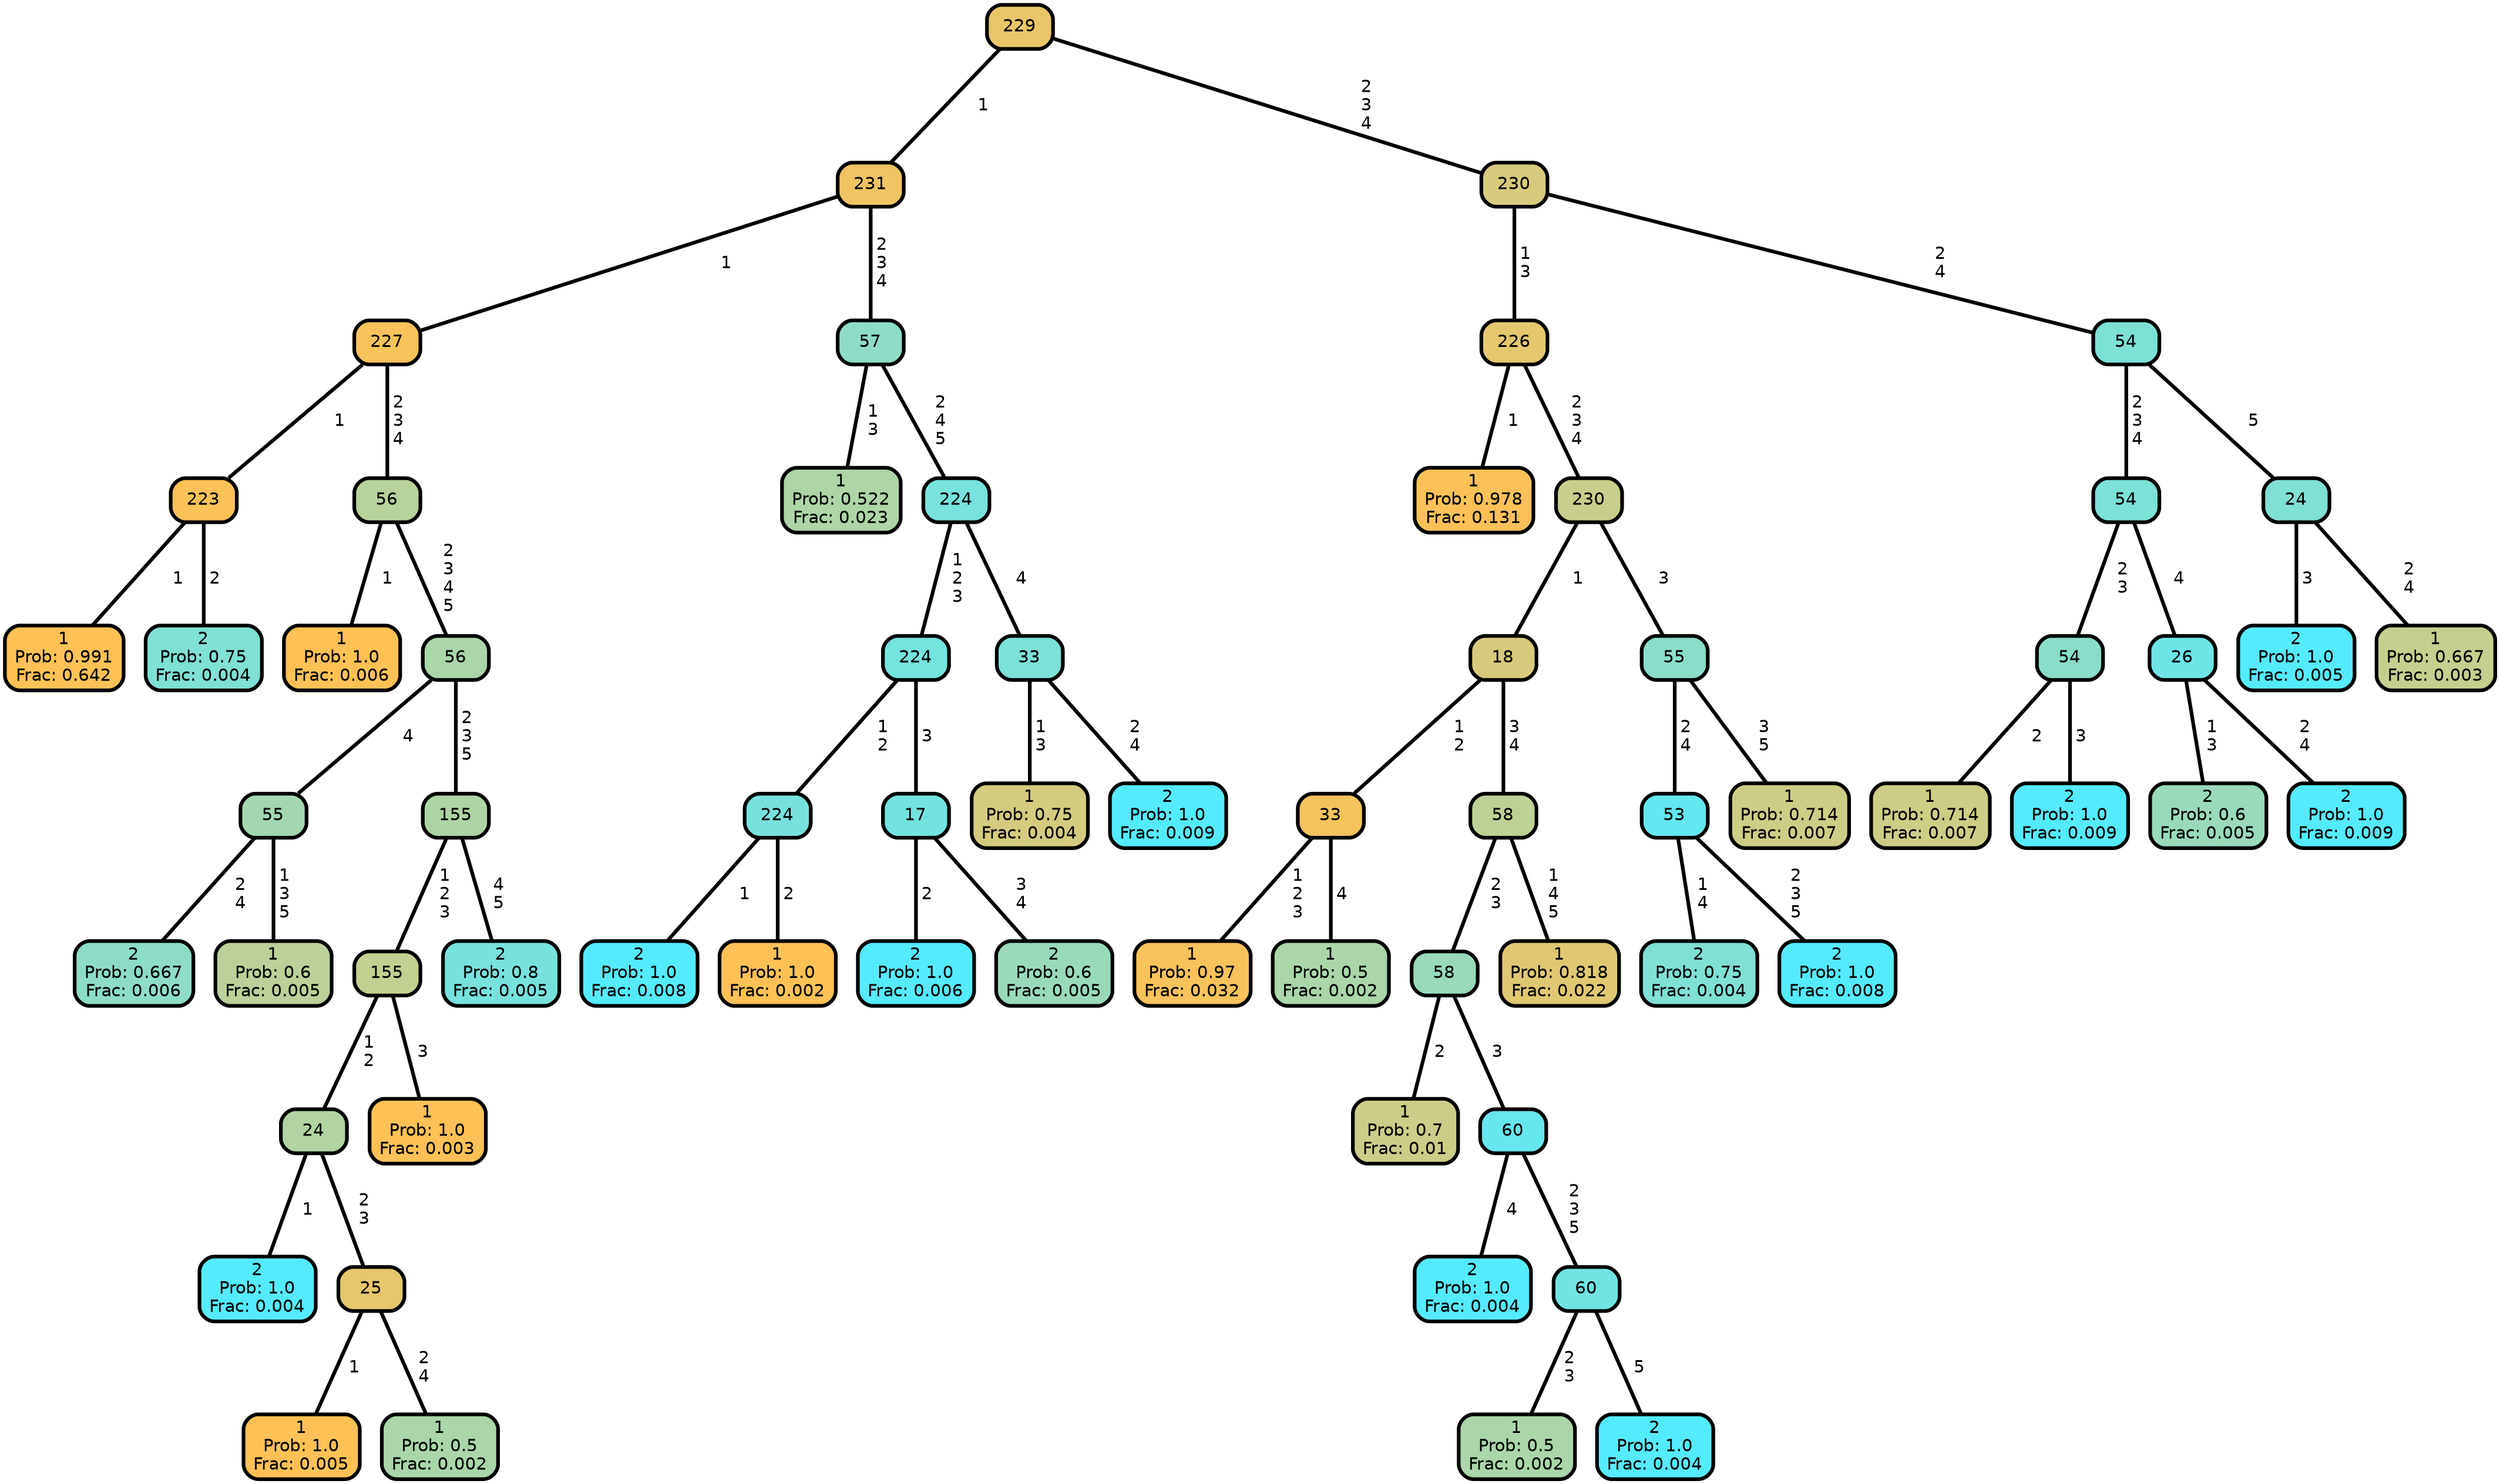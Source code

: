 graph Tree {
node [shape=box, style="filled, rounded",color="black",penwidth="3",fontcolor="black",                 fontname=helvetica] ;
graph [ranksep="0 equally", splines=straight,                 bgcolor=transparent, dpi=200] ;
edge [fontname=helvetica, color=black] ;
0 [label="1
Prob: 0.991
Frac: 0.642", fillcolor="#fdc156"] ;
1 [label="223", fillcolor="#fcc157"] ;
2 [label="2
Prob: 0.75
Frac: 0.004", fillcolor="#7fe0d4"] ;
3 [label="227", fillcolor="#f9c25a"] ;
4 [label="1
Prob: 1.0
Frac: 0.006", fillcolor="#ffc155"] ;
5 [label="56", fillcolor="#b8d29b"] ;
6 [label="2
Prob: 0.667
Frac: 0.006", fillcolor="#8dddc6"] ;
7 [label="55", fillcolor="#a2d7b1"] ;
8 [label="1
Prob: 0.6
Frac: 0.005", fillcolor="#bbd199"] ;
9 [label="56", fillcolor="#aad6aa"] ;
10 [label="2
Prob: 1.0
Frac: 0.004", fillcolor="#55ebff"] ;
11 [label="24", fillcolor="#b1d4a2"] ;
12 [label="1
Prob: 1.0
Frac: 0.005", fillcolor="#ffc155"] ;
13 [label="25", fillcolor="#e6c76d"] ;
14 [label="1
Prob: 0.5
Frac: 0.002", fillcolor="#aad6aa"] ;
15 [label="155", fillcolor="#c2d091"] ;
16 [label="1
Prob: 1.0
Frac: 0.003", fillcolor="#ffc155"] ;
17 [label="155", fillcolor="#aed4a5"] ;
18 [label="2
Prob: 0.8
Frac: 0.005", fillcolor="#77e2dd"] ;
19 [label="231", fillcolor="#f0c463"] ;
20 [label="1
Prob: 0.522
Frac: 0.023", fillcolor="#add5a6"] ;
21 [label="57", fillcolor="#8dddc6"] ;
22 [label="2
Prob: 1.0
Frac: 0.008", fillcolor="#55ebff"] ;
23 [label="224", fillcolor="#77e2dd"] ;
24 [label="1
Prob: 1.0
Frac: 0.002", fillcolor="#ffc155"] ;
25 [label="224", fillcolor="#75e3de"] ;
26 [label="2
Prob: 1.0
Frac: 0.006", fillcolor="#55ebff"] ;
27 [label="17", fillcolor="#73e3e0"] ;
28 [label="2
Prob: 0.6
Frac: 0.005", fillcolor="#99dabb"] ;
29 [label="224", fillcolor="#78e2dc"] ;
30 [label="1
Prob: 0.75
Frac: 0.004", fillcolor="#d4cb7f"] ;
31 [label="33", fillcolor="#7ce1d7"] ;
32 [label="2
Prob: 1.0
Frac: 0.009", fillcolor="#55ebff"] ;
33 [label="229", fillcolor="#eac669"] ;
34 [label="1
Prob: 0.978
Frac: 0.131", fillcolor="#fbc158"] ;
35 [label="226", fillcolor="#e5c76e"] ;
36 [label="1
Prob: 0.97
Frac: 0.032", fillcolor="#f9c25a"] ;
37 [label="33", fillcolor="#f5c35e"] ;
38 [label="1
Prob: 0.5
Frac: 0.002", fillcolor="#aad6aa"] ;
39 [label="18", fillcolor="#d7ca7c"] ;
40 [label="1
Prob: 0.7
Frac: 0.01", fillcolor="#cccd88"] ;
41 [label="58", fillcolor="#99dabb"] ;
42 [label="2
Prob: 1.0
Frac: 0.004", fillcolor="#55ebff"] ;
43 [label="60", fillcolor="#66e6ee"] ;
44 [label="1
Prob: 0.5
Frac: 0.002", fillcolor="#aad6aa"] ;
45 [label="60", fillcolor="#71e4e2"] ;
46 [label="2
Prob: 1.0
Frac: 0.004", fillcolor="#55ebff"] ;
47 [label="58", fillcolor="#bed195"] ;
48 [label="1
Prob: 0.818
Frac: 0.022", fillcolor="#e0c873"] ;
49 [label="230", fillcolor="#c8ce8b"] ;
50 [label="2
Prob: 0.75
Frac: 0.004", fillcolor="#7fe0d4"] ;
51 [label="53", fillcolor="#63e7f0"] ;
52 [label="2
Prob: 1.0
Frac: 0.008", fillcolor="#55ebff"] ;
53 [label="55", fillcolor="#8addc9"] ;
54 [label="1
Prob: 0.714
Frac: 0.007", fillcolor="#cecd85"] ;
55 [label="230", fillcolor="#d7ca7c"] ;
56 [label="1
Prob: 0.714
Frac: 0.007", fillcolor="#cecd85"] ;
57 [label="54", fillcolor="#8addc9"] ;
58 [label="2
Prob: 1.0
Frac: 0.009", fillcolor="#55ebff"] ;
59 [label="54", fillcolor="#7ce1d7"] ;
60 [label="2
Prob: 0.6
Frac: 0.005", fillcolor="#99dabb"] ;
61 [label="26", fillcolor="#6de5e6"] ;
62 [label="2
Prob: 1.0
Frac: 0.009", fillcolor="#55ebff"] ;
63 [label="54", fillcolor="#7de1d6"] ;
64 [label="2
Prob: 1.0
Frac: 0.005", fillcolor="#55ebff"] ;
65 [label="24", fillcolor="#7fe0d4"] ;
66 [label="1
Prob: 0.667
Frac: 0.003", fillcolor="#c6cf8d"] ;
1 -- 0 [label=" 1",penwidth=3] ;
1 -- 2 [label=" 2",penwidth=3] ;
3 -- 1 [label=" 1",penwidth=3] ;
3 -- 5 [label=" 2\n 3\n 4",penwidth=3] ;
5 -- 4 [label=" 1",penwidth=3] ;
5 -- 9 [label=" 2\n 3\n 4\n 5",penwidth=3] ;
7 -- 6 [label=" 2\n 4",penwidth=3] ;
7 -- 8 [label=" 1\n 3\n 5",penwidth=3] ;
9 -- 7 [label=" 4",penwidth=3] ;
9 -- 17 [label=" 2\n 3\n 5",penwidth=3] ;
11 -- 10 [label=" 1",penwidth=3] ;
11 -- 13 [label=" 2\n 3",penwidth=3] ;
13 -- 12 [label=" 1",penwidth=3] ;
13 -- 14 [label=" 2\n 4",penwidth=3] ;
15 -- 11 [label=" 1\n 2",penwidth=3] ;
15 -- 16 [label=" 3",penwidth=3] ;
17 -- 15 [label=" 1\n 2\n 3",penwidth=3] ;
17 -- 18 [label=" 4\n 5",penwidth=3] ;
19 -- 3 [label=" 1",penwidth=3] ;
19 -- 21 [label=" 2\n 3\n 4",penwidth=3] ;
21 -- 20 [label=" 1\n 3",penwidth=3] ;
21 -- 29 [label=" 2\n 4\n 5",penwidth=3] ;
23 -- 22 [label=" 1",penwidth=3] ;
23 -- 24 [label=" 2",penwidth=3] ;
25 -- 23 [label=" 1\n 2",penwidth=3] ;
25 -- 27 [label=" 3",penwidth=3] ;
27 -- 26 [label=" 2",penwidth=3] ;
27 -- 28 [label=" 3\n 4",penwidth=3] ;
29 -- 25 [label=" 1\n 2\n 3",penwidth=3] ;
29 -- 31 [label=" 4",penwidth=3] ;
31 -- 30 [label=" 1\n 3",penwidth=3] ;
31 -- 32 [label=" 2\n 4",penwidth=3] ;
33 -- 19 [label=" 1",penwidth=3] ;
33 -- 55 [label=" 2\n 3\n 4",penwidth=3] ;
35 -- 34 [label=" 1",penwidth=3] ;
35 -- 49 [label=" 2\n 3\n 4",penwidth=3] ;
37 -- 36 [label=" 1\n 2\n 3",penwidth=3] ;
37 -- 38 [label=" 4",penwidth=3] ;
39 -- 37 [label=" 1\n 2",penwidth=3] ;
39 -- 47 [label=" 3\n 4",penwidth=3] ;
41 -- 40 [label=" 2",penwidth=3] ;
41 -- 43 [label=" 3",penwidth=3] ;
43 -- 42 [label=" 4",penwidth=3] ;
43 -- 45 [label=" 2\n 3\n 5",penwidth=3] ;
45 -- 44 [label=" 2\n 3",penwidth=3] ;
45 -- 46 [label=" 5",penwidth=3] ;
47 -- 41 [label=" 2\n 3",penwidth=3] ;
47 -- 48 [label=" 1\n 4\n 5",penwidth=3] ;
49 -- 39 [label=" 1",penwidth=3] ;
49 -- 53 [label=" 3",penwidth=3] ;
51 -- 50 [label=" 1\n 4",penwidth=3] ;
51 -- 52 [label=" 2\n 3\n 5",penwidth=3] ;
53 -- 51 [label=" 2\n 4",penwidth=3] ;
53 -- 54 [label=" 3\n 5",penwidth=3] ;
55 -- 35 [label=" 1\n 3",penwidth=3] ;
55 -- 63 [label=" 2\n 4",penwidth=3] ;
57 -- 56 [label=" 2",penwidth=3] ;
57 -- 58 [label=" 3",penwidth=3] ;
59 -- 57 [label=" 2\n 3",penwidth=3] ;
59 -- 61 [label=" 4",penwidth=3] ;
61 -- 60 [label=" 1\n 3",penwidth=3] ;
61 -- 62 [label=" 2\n 4",penwidth=3] ;
63 -- 59 [label=" 2\n 3\n 4",penwidth=3] ;
63 -- 65 [label=" 5",penwidth=3] ;
65 -- 64 [label=" 3",penwidth=3] ;
65 -- 66 [label=" 2\n 4",penwidth=3] ;
{rank = same;}}